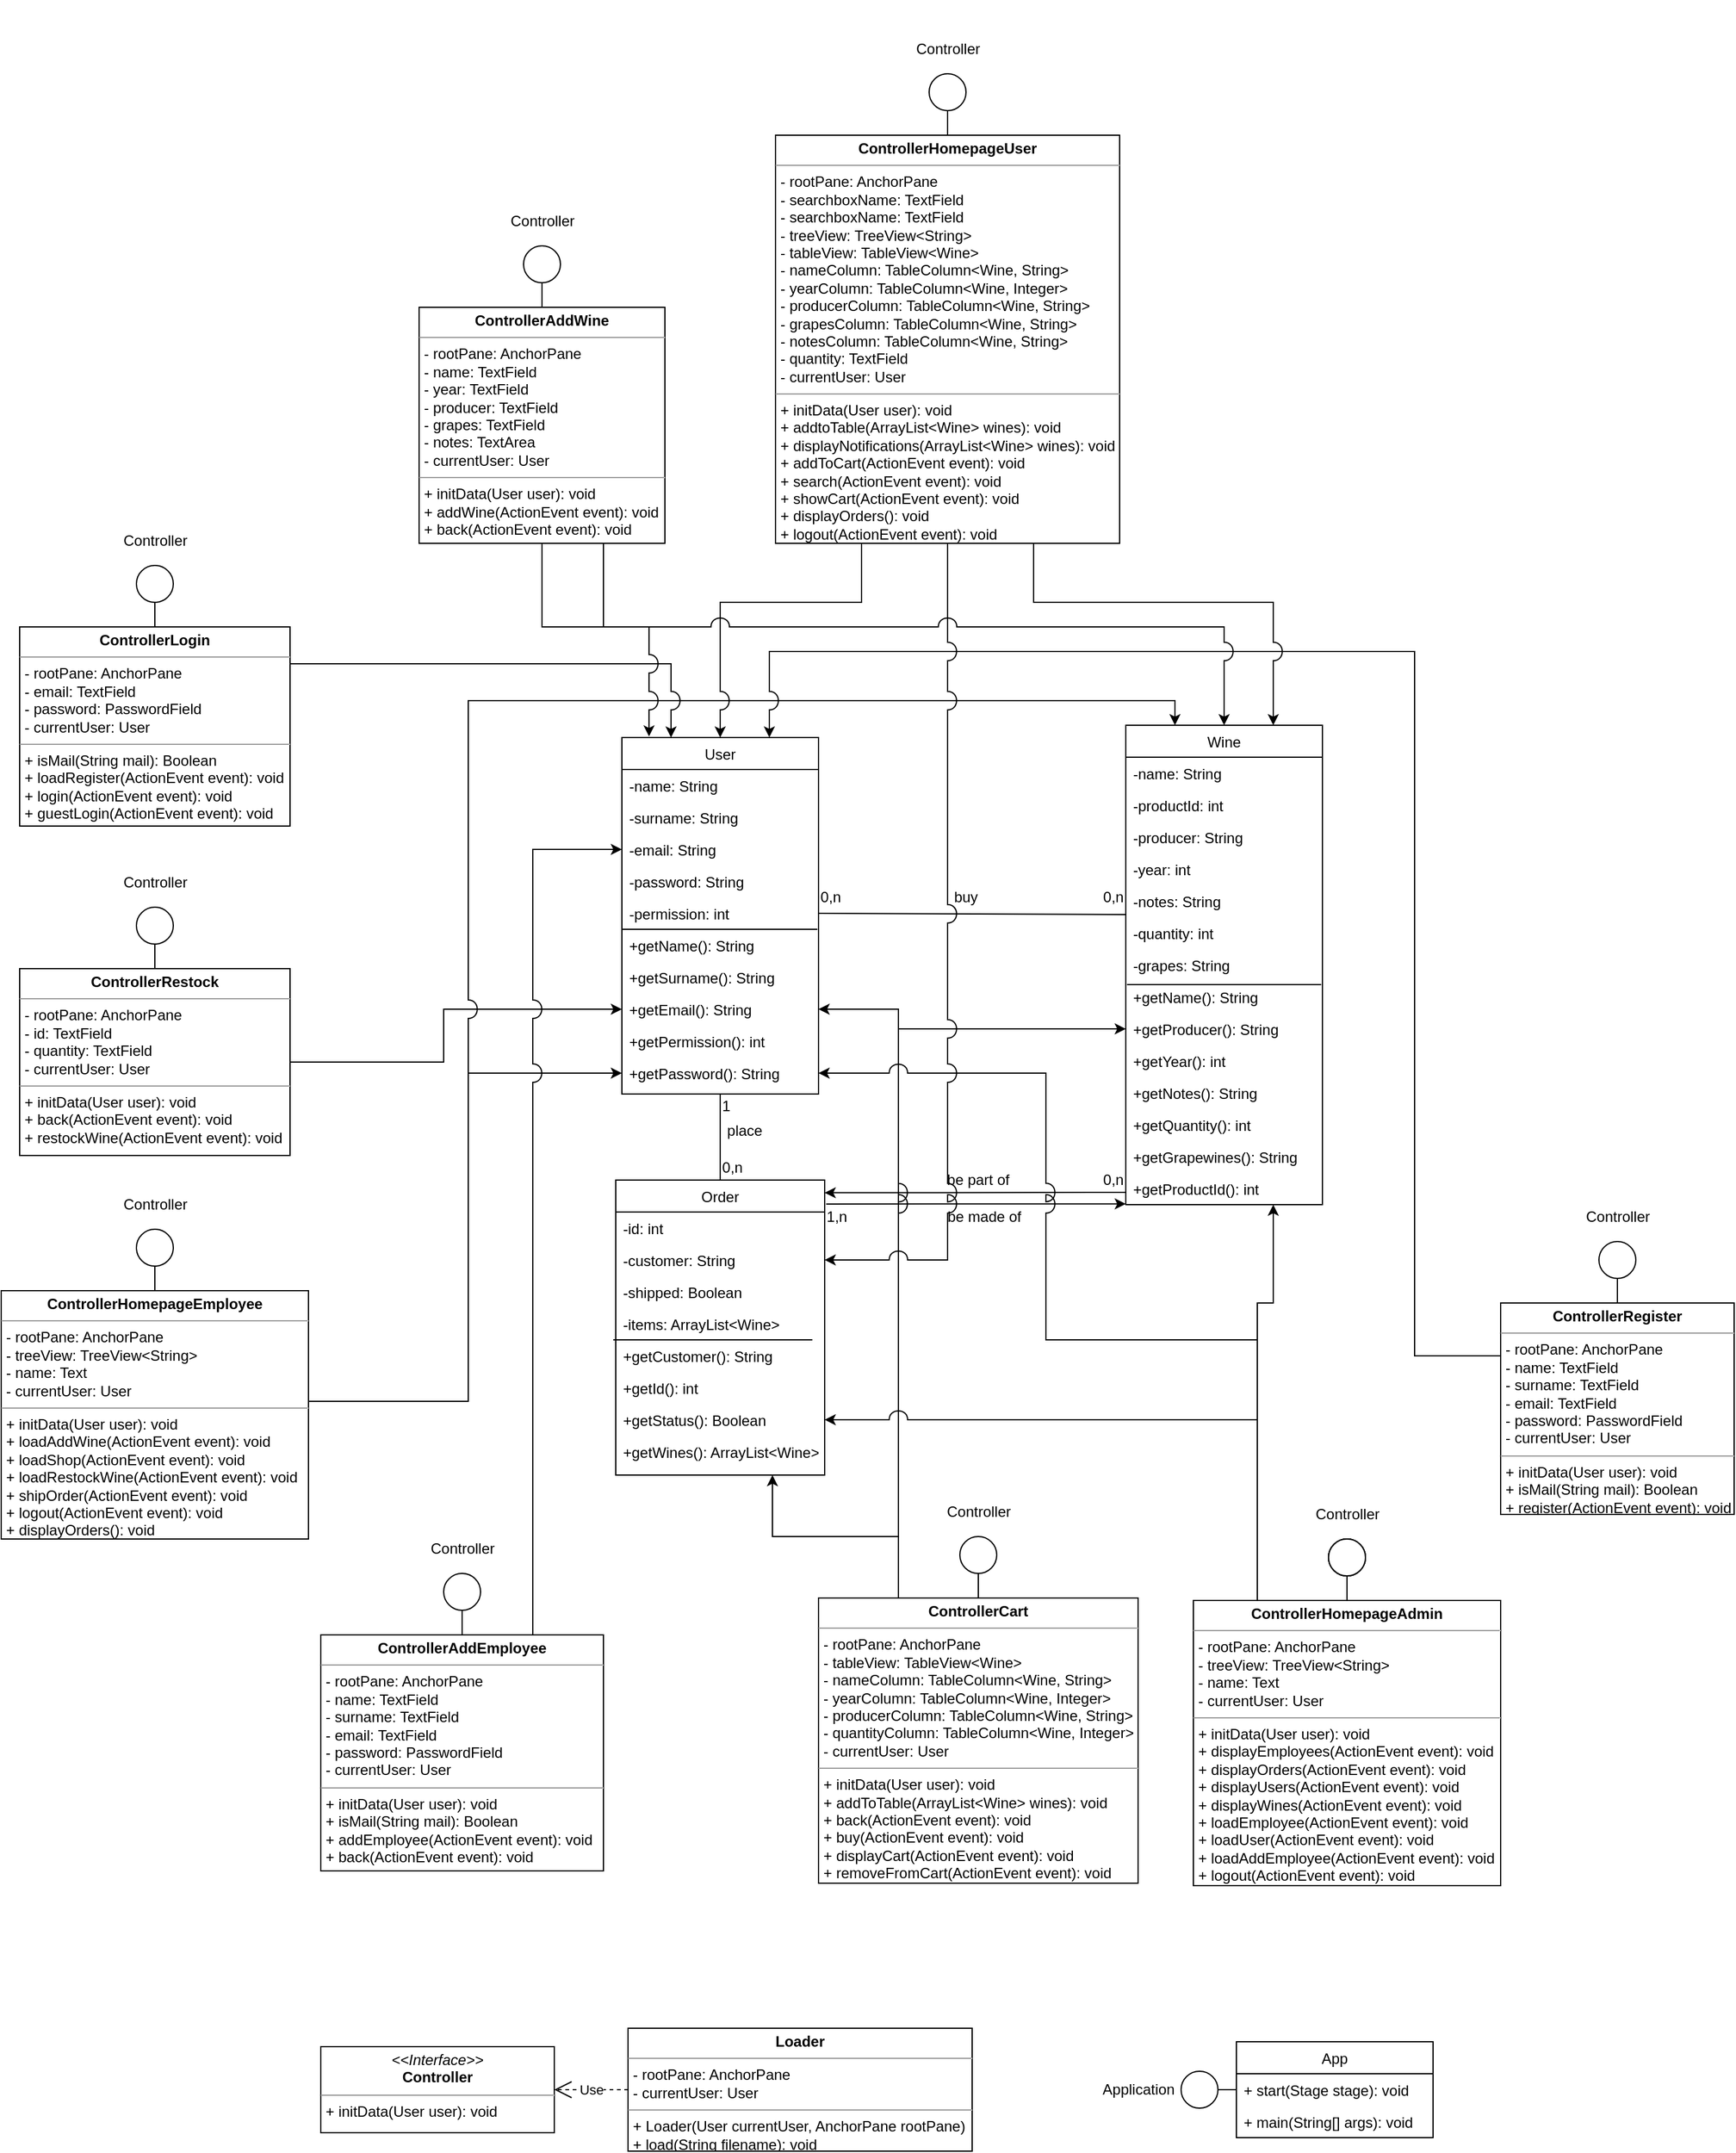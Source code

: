 <mxfile version="14.0.1" type="github">
  <diagram id="dejC8xX66NXGGqEdCbtm" name="Page-1">
    <mxGraphModel dx="1072" dy="3147" grid="1" gridSize="10" guides="1" tooltips="1" connect="1" arrows="1" fold="1" page="1" pageScale="1" pageWidth="850" pageHeight="1100" background="none" math="0" shadow="0">
      <root>
        <mxCell id="0" />
        <mxCell id="1" parent="0" />
        <mxCell id="wKeTZpyMlNqquont4m5I-223" value="" style="group" parent="1" vertex="1" connectable="0">
          <mxGeometry x="2080" y="-838" width="250" height="312" as="geometry" />
        </mxCell>
        <mxCell id="wKeTZpyMlNqquont4m5I-213" value="&lt;p style=&quot;margin: 0px ; margin-top: 4px ; text-align: center&quot;&gt;&lt;b&gt;ControllerHomepageAdmin&lt;/b&gt;&lt;/p&gt;&lt;hr size=&quot;1&quot;&gt;&lt;p style=&quot;margin: 0px 0px 0px 4px&quot;&gt;- rootPane: AnchorPane&lt;/p&gt;&lt;p style=&quot;margin: 0px 0px 0px 4px&quot;&gt;- treeView: TreeView&amp;lt;String&amp;gt;&lt;/p&gt;&lt;p style=&quot;margin: 0px 0px 0px 4px&quot;&gt;- name: Text&lt;/p&gt;&lt;p style=&quot;margin: 0px 0px 0px 4px&quot;&gt;- currentUser: User&lt;/p&gt;&lt;hr size=&quot;1&quot;&gt;&lt;p style=&quot;margin: 0px ; margin-left: 4px&quot;&gt;+ initData(User user): void&lt;/p&gt;&lt;p style=&quot;margin: 0px ; margin-left: 4px&quot;&gt;+ displayEmployees(ActionEvent event): void&lt;/p&gt;&lt;p style=&quot;margin: 0px ; margin-left: 4px&quot;&gt;+ displayOrders(ActionEvent event): void&lt;/p&gt;&lt;p style=&quot;margin: 0px ; margin-left: 4px&quot;&gt;+ displayUsers(ActionEvent event): void&lt;/p&gt;&lt;p style=&quot;margin: 0px ; margin-left: 4px&quot;&gt;+ displayWines(ActionEvent event): void&lt;/p&gt;&lt;p style=&quot;margin: 0px ; margin-left: 4px&quot;&gt;+ loadEmployee(ActionEvent event): void&lt;/p&gt;&lt;p style=&quot;margin: 0px ; margin-left: 4px&quot;&gt;+ loadUser(ActionEvent event): void&lt;/p&gt;&lt;p style=&quot;margin: 0px ; margin-left: 4px&quot;&gt;+ loadAddEmployee(ActionEvent event): void&lt;/p&gt;&lt;p style=&quot;margin: 0px ; margin-left: 4px&quot;&gt;+ logout(ActionEvent event): void&lt;/p&gt;" style="verticalAlign=top;align=left;overflow=fill;fontSize=12;fontFamily=Helvetica;html=1;" parent="wKeTZpyMlNqquont4m5I-223" vertex="1">
          <mxGeometry y="80" width="250" height="232" as="geometry" />
        </mxCell>
        <mxCell id="wKeTZpyMlNqquont4m5I-222" value="" style="group" parent="wKeTZpyMlNqquont4m5I-223" vertex="1" connectable="0">
          <mxGeometry x="90" width="70" height="80" as="geometry" />
        </mxCell>
        <mxCell id="wKeTZpyMlNqquont4m5I-195" value="Controller" style="text;html=1;align=center;verticalAlign=middle;resizable=0;points=[];autosize=1;" parent="wKeTZpyMlNqquont4m5I-222" vertex="1">
          <mxGeometry width="70" height="20" as="geometry" />
        </mxCell>
        <mxCell id="wKeTZpyMlNqquont4m5I-159" value="" style="ellipse;fillColor=#ffffff;strokeColor=#000000;rotation=90;" parent="wKeTZpyMlNqquont4m5I-222" vertex="1">
          <mxGeometry x="20" y="30" width="30" height="30" as="geometry" />
        </mxCell>
        <mxCell id="wKeTZpyMlNqquont4m5I-216" value="" style="endArrow=none;html=1;entryX=0.5;entryY=0;entryDx=0;entryDy=0;" parent="wKeTZpyMlNqquont4m5I-222" edge="1">
          <mxGeometry x="36.71" y="-50" width="50" height="50" as="geometry">
            <mxPoint x="35.0" y="50" as="sourcePoint" />
            <mxPoint x="35.0" y="80" as="targetPoint" />
          </mxGeometry>
        </mxCell>
        <mxCell id="wKeTZpyMlNqquont4m5I-217" value="" style="ellipse;fillColor=#ffffff;strokeColor=#000000;rotation=90;" parent="wKeTZpyMlNqquont4m5I-222" vertex="1">
          <mxGeometry x="20" y="30" width="30" height="30" as="geometry" />
        </mxCell>
        <mxCell id="wKeTZpyMlNqquont4m5I-218" value="" style="endArrow=none;html=1;entryX=0.5;entryY=0;entryDx=0;entryDy=0;" parent="wKeTZpyMlNqquont4m5I-222" edge="1">
          <mxGeometry x="36.71" y="-50" width="50" height="50" as="geometry">
            <mxPoint x="35.0" y="50" as="sourcePoint" />
            <mxPoint x="35.0" y="80" as="targetPoint" />
          </mxGeometry>
        </mxCell>
        <mxCell id="wKeTZpyMlNqquont4m5I-219" value="" style="ellipse;fillColor=#ffffff;strokeColor=#000000;rotation=90;" parent="wKeTZpyMlNqquont4m5I-222" vertex="1">
          <mxGeometry x="20" y="30" width="30" height="30" as="geometry" />
        </mxCell>
        <mxCell id="wKeTZpyMlNqquont4m5I-220" value="" style="endArrow=none;html=1;entryX=0.5;entryY=0;entryDx=0;entryDy=0;" parent="wKeTZpyMlNqquont4m5I-222" edge="1">
          <mxGeometry x="36.71" y="-50" width="50" height="50" as="geometry">
            <mxPoint x="35.0" y="50" as="sourcePoint" />
            <mxPoint x="35.0" y="80" as="targetPoint" />
          </mxGeometry>
        </mxCell>
        <mxCell id="wKeTZpyMlNqquont4m5I-221" value="" style="ellipse;fillColor=#ffffff;strokeColor=#000000;rotation=90;" parent="wKeTZpyMlNqquont4m5I-222" vertex="1">
          <mxGeometry x="20" y="30" width="30" height="30" as="geometry" />
        </mxCell>
        <mxCell id="wKeTZpyMlNqquont4m5I-230" value="" style="group" parent="1" vertex="1" connectable="0">
          <mxGeometry x="1450" y="-1890" width="200" height="272" as="geometry" />
        </mxCell>
        <mxCell id="wKeTZpyMlNqquont4m5I-162" value="" style="group" parent="wKeTZpyMlNqquont4m5I-230" vertex="1" connectable="0">
          <mxGeometry y="30" width="200" height="242" as="geometry" />
        </mxCell>
        <mxCell id="jC_Wdxe36F_O-iLtIrg6-13" value="&lt;p style=&quot;margin: 0px ; margin-top: 4px ; text-align: center&quot;&gt;&lt;b&gt;ControllerAddWine&lt;/b&gt;&lt;/p&gt;&lt;hr size=&quot;1&quot;&gt;&lt;p style=&quot;margin: 0px ; margin-left: 4px&quot;&gt;- rootPane: AnchorPane&lt;/p&gt;&lt;p style=&quot;margin: 0px ; margin-left: 4px&quot;&gt;- name: TextField&lt;/p&gt;&lt;p style=&quot;margin: 0px ; margin-left: 4px&quot;&gt;- year: TextField&lt;/p&gt;&lt;p style=&quot;margin: 0px ; margin-left: 4px&quot;&gt;- producer: TextField&lt;/p&gt;&lt;p style=&quot;margin: 0px ; margin-left: 4px&quot;&gt;- grapes: TextField&lt;/p&gt;&lt;p style=&quot;margin: 0px ; margin-left: 4px&quot;&gt;- notes: TextArea&lt;/p&gt;&lt;p style=&quot;margin: 0px ; margin-left: 4px&quot;&gt;- currentUser: User&lt;/p&gt;&lt;hr size=&quot;1&quot;&gt;&lt;p style=&quot;margin: 0px ; margin-left: 4px&quot;&gt;+ initData(User user): void&lt;/p&gt;&lt;p style=&quot;margin: 0px ; margin-left: 4px&quot;&gt;+ addWine(ActionEvent event): void&lt;/p&gt;&lt;p style=&quot;margin: 0px ; margin-left: 4px&quot;&gt;+ back(ActionEvent event): void&lt;/p&gt;" style="verticalAlign=top;align=left;overflow=fill;fontSize=12;fontFamily=Helvetica;html=1;" parent="wKeTZpyMlNqquont4m5I-162" vertex="1">
          <mxGeometry y="50" width="200" height="192" as="geometry" />
        </mxCell>
        <mxCell id="wKeTZpyMlNqquont4m5I-224" value="" style="group" parent="wKeTZpyMlNqquont4m5I-162" vertex="1" connectable="0">
          <mxGeometry x="85" y="-1.776e-15" width="50" height="50" as="geometry" />
        </mxCell>
        <mxCell id="wKeTZpyMlNqquont4m5I-160" value="" style="endArrow=none;html=1;entryX=0.5;entryY=0;entryDx=0;entryDy=0;" parent="wKeTZpyMlNqquont4m5I-224" edge="1">
          <mxGeometry x="1.71" y="-70" width="50" height="50" as="geometry">
            <mxPoint x="15" y="30" as="sourcePoint" />
            <mxPoint x="15" y="50" as="targetPoint" />
          </mxGeometry>
        </mxCell>
        <mxCell id="wKeTZpyMlNqquont4m5I-161" value="" style="ellipse;fillColor=#ffffff;strokeColor=#000000;rotation=90;" parent="wKeTZpyMlNqquont4m5I-224" vertex="1">
          <mxGeometry y="1.776e-15" width="30" height="30" as="geometry" />
        </mxCell>
        <mxCell id="wKeTZpyMlNqquont4m5I-194" value="Controller" style="text;html=1;align=center;verticalAlign=middle;resizable=0;points=[];autosize=1;" parent="wKeTZpyMlNqquont4m5I-230" vertex="1">
          <mxGeometry x="65" width="70" height="20" as="geometry" />
        </mxCell>
        <mxCell id="wKeTZpyMlNqquont4m5I-243" value="" style="group" parent="1" vertex="1" connectable="0">
          <mxGeometry x="1370" y="-810" width="230" height="272" as="geometry" />
        </mxCell>
        <mxCell id="wKeTZpyMlNqquont4m5I-164" value="" style="group" parent="wKeTZpyMlNqquont4m5I-243" vertex="1" connectable="0">
          <mxGeometry y="30" width="230" height="242" as="geometry" />
        </mxCell>
        <mxCell id="jC_Wdxe36F_O-iLtIrg6-10" value="&lt;p style=&quot;margin: 0px ; margin-top: 4px ; text-align: center&quot;&gt;&lt;b&gt;ControllerAddEmployee&lt;/b&gt;&lt;/p&gt;&lt;hr size=&quot;1&quot;&gt;&lt;p style=&quot;margin: 0px ; margin-left: 4px&quot;&gt;- rootPane: AnchorPane&lt;/p&gt;&lt;p style=&quot;margin: 0px ; margin-left: 4px&quot;&gt;- name: TextField&lt;/p&gt;&lt;p style=&quot;margin: 0px ; margin-left: 4px&quot;&gt;- surname: TextField&lt;br&gt;&lt;/p&gt;&lt;p style=&quot;margin: 0px ; margin-left: 4px&quot;&gt;- email: TextField&lt;br&gt;&lt;/p&gt;&lt;p style=&quot;margin: 0px ; margin-left: 4px&quot;&gt;- password: PasswordField&lt;br&gt;&lt;/p&gt;&lt;p style=&quot;margin: 0px ; margin-left: 4px&quot;&gt;- currentUser: User&lt;/p&gt;&lt;hr size=&quot;1&quot;&gt;&lt;p style=&quot;margin: 0px ; margin-left: 4px&quot;&gt;+ initData(User user): void&lt;/p&gt;&lt;p style=&quot;margin: 0px ; margin-left: 4px&quot;&gt;+ isMail(String mail): Boolean&lt;/p&gt;&lt;p style=&quot;margin: 0px ; margin-left: 4px&quot;&gt;+ addEmployee(ActionEvent event): void&lt;/p&gt;&lt;p style=&quot;margin: 0px ; margin-left: 4px&quot;&gt;+ back(ActionEvent event): void&lt;/p&gt;&lt;p style=&quot;margin: 0px ; margin-left: 4px&quot;&gt;&lt;br&gt;&lt;/p&gt;&lt;p style=&quot;margin: 0px ; margin-left: 4px&quot;&gt;&lt;br&gt;&lt;/p&gt;" style="verticalAlign=top;align=left;overflow=fill;fontSize=12;fontFamily=Helvetica;html=1;" parent="wKeTZpyMlNqquont4m5I-164" vertex="1">
          <mxGeometry y="50" width="230" height="192" as="geometry" />
        </mxCell>
        <mxCell id="wKeTZpyMlNqquont4m5I-242" value="" style="group" parent="wKeTZpyMlNqquont4m5I-164" vertex="1" connectable="0">
          <mxGeometry x="100" y="-1.776e-15" width="30" height="30" as="geometry" />
        </mxCell>
        <mxCell id="wKeTZpyMlNqquont4m5I-142" value="" style="endArrow=none;html=1;entryX=0.5;entryY=0;entryDx=0;entryDy=0;" parent="wKeTZpyMlNqquont4m5I-242" target="jC_Wdxe36F_O-iLtIrg6-10" edge="1">
          <mxGeometry x="2" y="-67" width="50" height="50" as="geometry">
            <mxPoint x="15" y="23" as="sourcePoint" />
            <mxPoint x="13" y="48" as="targetPoint" />
          </mxGeometry>
        </mxCell>
        <mxCell id="wKeTZpyMlNqquont4m5I-146" value="" style="ellipse;fillColor=#ffffff;strokeColor=#000000;rotation=90;" parent="wKeTZpyMlNqquont4m5I-242" vertex="1">
          <mxGeometry y="1.776e-15" width="30" height="30" as="geometry" />
        </mxCell>
        <mxCell id="wKeTZpyMlNqquont4m5I-193" value="Controller" style="text;html=1;align=center;verticalAlign=middle;resizable=0;points=[];autosize=1;" parent="wKeTZpyMlNqquont4m5I-243" vertex="1">
          <mxGeometry x="80" width="70" height="20" as="geometry" />
        </mxCell>
        <mxCell id="wKeTZpyMlNqquont4m5I-244" value="" style="group" parent="1" vertex="1" connectable="0">
          <mxGeometry x="1820" y="-2060" width="280" height="442" as="geometry" />
        </mxCell>
        <mxCell id="wKeTZpyMlNqquont4m5I-258" value="" style="group" parent="wKeTZpyMlNqquont4m5I-244" vertex="1" connectable="0">
          <mxGeometry x="-80" y="30" width="280" height="412" as="geometry" />
        </mxCell>
        <mxCell id="wKeTZpyMlNqquont4m5I-249" value="&lt;p style=&quot;margin: 0px ; margin-top: 4px ; text-align: center&quot;&gt;&lt;b&gt;ControllerHomepageUser&lt;/b&gt;&lt;/p&gt;&lt;hr size=&quot;1&quot;&gt;&lt;p style=&quot;margin: 0px ; margin-left: 4px&quot;&gt;- rootPane: AnchorPane&lt;/p&gt;&lt;p style=&quot;margin: 0px ; margin-left: 4px&quot;&gt;- searchboxName: TextField&lt;/p&gt;&lt;p style=&quot;margin: 0px ; margin-left: 4px&quot;&gt;- searchboxName: TextField&lt;/p&gt;&lt;p style=&quot;margin: 0px ; margin-left: 4px&quot;&gt;- treeView: TreeView&amp;lt;String&amp;gt;&lt;/p&gt;&lt;p style=&quot;margin: 0px ; margin-left: 4px&quot;&gt;- tableView: TableView&amp;lt;Wine&amp;gt;&lt;/p&gt;&lt;p style=&quot;margin: 0px ; margin-left: 4px&quot;&gt;- nameColumn: TableColumn&amp;lt;Wine, String&amp;gt;&lt;/p&gt;&lt;p style=&quot;margin: 0px ; margin-left: 4px&quot;&gt;- yearColumn: TableColumn&amp;lt;Wine, Integer&amp;gt;&lt;/p&gt;&lt;p style=&quot;margin: 0px ; margin-left: 4px&quot;&gt;- producerColumn: TableColumn&amp;lt;Wine, String&amp;gt;&lt;/p&gt;&lt;p style=&quot;margin: 0px ; margin-left: 4px&quot;&gt;- grapesColumn: TableColumn&amp;lt;Wine, String&amp;gt;&lt;/p&gt;&lt;p style=&quot;margin: 0px ; margin-left: 4px&quot;&gt;- notesColumn: TableColumn&amp;lt;Wine, String&amp;gt;&lt;/p&gt;&lt;p style=&quot;margin: 0px ; margin-left: 4px&quot;&gt;- quantity: TextField&lt;/p&gt;&lt;p style=&quot;margin: 0px ; margin-left: 4px&quot;&gt;- currentUser: User&lt;/p&gt;&lt;hr size=&quot;1&quot;&gt;&lt;p style=&quot;margin: 0px ; margin-left: 4px&quot;&gt;+ initData(User user): void&lt;/p&gt;&lt;p style=&quot;margin: 0px ; margin-left: 4px&quot;&gt;+ addtoTable(ArrayList&amp;lt;Wine&amp;gt; wines): void&lt;/p&gt;&lt;p style=&quot;margin: 0px ; margin-left: 4px&quot;&gt;+ displayNotifications(ArrayList&amp;lt;Wine&amp;gt; wines): void&lt;/p&gt;&lt;p style=&quot;margin: 0px ; margin-left: 4px&quot;&gt;+ addToCart(ActionEvent event): void&lt;/p&gt;&lt;p style=&quot;margin: 0px ; margin-left: 4px&quot;&gt;+ search(ActionEvent event): void&lt;/p&gt;&lt;p style=&quot;margin: 0px ; margin-left: 4px&quot;&gt;+ showCart(ActionEvent event): void&lt;/p&gt;&lt;p style=&quot;margin: 0px ; margin-left: 4px&quot;&gt;+ displayOrders(): void&lt;/p&gt;&lt;p style=&quot;margin: 0px ; margin-left: 4px&quot;&gt;+ logout(ActionEvent event): void&lt;/p&gt;" style="verticalAlign=top;align=left;overflow=fill;fontSize=12;fontFamily=Helvetica;html=1;" parent="wKeTZpyMlNqquont4m5I-258" vertex="1">
          <mxGeometry y="80" width="280" height="332" as="geometry" />
        </mxCell>
        <mxCell id="wKeTZpyMlNqquont4m5I-250" value="" style="endArrow=none;html=1;entryX=0.5;entryY=0;entryDx=0;entryDy=0;" parent="wKeTZpyMlNqquont4m5I-258" edge="1">
          <mxGeometry x="117" y="-57" width="50" height="50" as="geometry">
            <mxPoint x="140" y="50" as="sourcePoint" />
            <mxPoint x="140" y="80" as="targetPoint" />
          </mxGeometry>
        </mxCell>
        <mxCell id="wKeTZpyMlNqquont4m5I-251" value="" style="ellipse;fillColor=#ffffff;strokeColor=#000000;rotation=90;" parent="wKeTZpyMlNqquont4m5I-258" vertex="1">
          <mxGeometry x="125" y="30" width="30" height="30" as="geometry" />
        </mxCell>
        <mxCell id="wKeTZpyMlNqquont4m5I-256" value="Controller" style="text;html=1;align=center;verticalAlign=middle;resizable=0;points=[];autosize=1;" parent="wKeTZpyMlNqquont4m5I-258" vertex="1">
          <mxGeometry x="105" width="70" height="20" as="geometry" />
        </mxCell>
        <mxCell id="wKeTZpyMlNqquont4m5I-260" value="" style="group" parent="1" vertex="1" connectable="0">
          <mxGeometry x="2330" y="-1080" width="190" height="252" as="geometry" />
        </mxCell>
        <mxCell id="wKeTZpyMlNqquont4m5I-179" value="" style="group" parent="wKeTZpyMlNqquont4m5I-260" vertex="1" connectable="0">
          <mxGeometry y="30" width="190" height="222" as="geometry" />
        </mxCell>
        <mxCell id="jC_Wdxe36F_O-iLtIrg6-20" value="&lt;p style=&quot;margin: 0px ; margin-top: 4px ; text-align: center&quot;&gt;&lt;b&gt;ControllerRegister&lt;/b&gt;&lt;/p&gt;&lt;hr size=&quot;1&quot;&gt;&lt;p style=&quot;margin: 0px ; margin-left: 4px&quot;&gt;- rootPane: AnchorPane&lt;/p&gt;&lt;p style=&quot;margin: 0px 0px 0px 4px&quot;&gt;- name: TextField&lt;/p&gt;&lt;p style=&quot;margin: 0px 0px 0px 4px&quot;&gt;- surname: TextField&lt;br&gt;&lt;/p&gt;&lt;p style=&quot;margin: 0px 0px 0px 4px&quot;&gt;- email: TextField&lt;br&gt;&lt;/p&gt;&lt;p style=&quot;margin: 0px 0px 0px 4px&quot;&gt;- password: PasswordField&lt;/p&gt;&lt;p style=&quot;margin: 0px ; margin-left: 4px&quot;&gt;- currentUser: User&lt;/p&gt;&lt;hr size=&quot;1&quot;&gt;&lt;p style=&quot;margin: 0px ; margin-left: 4px&quot;&gt;+ initData(User user): void&lt;/p&gt;&lt;p style=&quot;margin: 0px ; margin-left: 4px&quot;&gt;+ isMail(String mail): Boolean&lt;/p&gt;&lt;p style=&quot;margin: 0px ; margin-left: 4px&quot;&gt;+ register(ActionEvent event): void&lt;/p&gt;" style="verticalAlign=top;align=left;overflow=fill;fontSize=12;fontFamily=Helvetica;html=1;" parent="wKeTZpyMlNqquont4m5I-179" vertex="1">
          <mxGeometry y="50" width="190" height="172" as="geometry" />
        </mxCell>
        <mxCell id="wKeTZpyMlNqquont4m5I-149" value="" style="endArrow=none;html=1;entryX=0.5;entryY=0;entryDx=0;entryDy=0;" parent="wKeTZpyMlNqquont4m5I-179" target="jC_Wdxe36F_O-iLtIrg6-20" edge="1">
          <mxGeometry x="77" y="-80" width="50" height="50" as="geometry">
            <mxPoint x="95" y="30" as="sourcePoint" />
            <mxPoint x="90" y="37" as="targetPoint" />
          </mxGeometry>
        </mxCell>
        <mxCell id="wKeTZpyMlNqquont4m5I-150" value="" style="ellipse;fillColor=#ffffff;strokeColor=#000000;rotation=90;" parent="wKeTZpyMlNqquont4m5I-179" vertex="1">
          <mxGeometry x="80" width="30" height="30" as="geometry" />
        </mxCell>
        <mxCell id="wKeTZpyMlNqquont4m5I-190" value="Controller" style="text;html=1;align=center;verticalAlign=middle;resizable=0;points=[];autosize=1;" parent="wKeTZpyMlNqquont4m5I-260" vertex="1">
          <mxGeometry x="60" width="70" height="20" as="geometry" />
        </mxCell>
        <mxCell id="wKeTZpyMlNqquont4m5I-261" value="" style="group" parent="1" vertex="1" connectable="0">
          <mxGeometry x="1125" y="-1630" width="220" height="242" as="geometry" />
        </mxCell>
        <mxCell id="wKeTZpyMlNqquont4m5I-180" value="" style="group" parent="wKeTZpyMlNqquont4m5I-261" vertex="1" connectable="0">
          <mxGeometry y="30" width="220" height="212" as="geometry" />
        </mxCell>
        <mxCell id="jC_Wdxe36F_O-iLtIrg6-19" value="&lt;p style=&quot;margin: 0px ; margin-top: 4px ; text-align: center&quot;&gt;&lt;b&gt;ControllerLogin&lt;/b&gt;&lt;/p&gt;&lt;hr size=&quot;1&quot;&gt;&lt;p style=&quot;margin: 0px ; margin-left: 4px&quot;&gt;- rootPane: AnchorPane&lt;/p&gt;&lt;p style=&quot;margin: 0px ; margin-left: 4px&quot;&gt;- email: TextField&lt;/p&gt;&lt;p style=&quot;margin: 0px ; margin-left: 4px&quot;&gt;- password: PasswordField&lt;/p&gt;&lt;p style=&quot;margin: 0px ; margin-left: 4px&quot;&gt;- currentUser: User&lt;/p&gt;&lt;hr size=&quot;1&quot;&gt;&lt;p style=&quot;margin: 0px ; margin-left: 4px&quot;&gt;+ isMail(String mail): Boolean&lt;/p&gt;&lt;p style=&quot;margin: 0px ; margin-left: 4px&quot;&gt;+ loadRegister(ActionEvent event): void&lt;/p&gt;&lt;p style=&quot;margin: 0px ; margin-left: 4px&quot;&gt;+ login(ActionEvent event): void&lt;/p&gt;&lt;p style=&quot;margin: 0px ; margin-left: 4px&quot;&gt;+ guestLogin(ActionEvent event): void&lt;/p&gt;" style="verticalAlign=top;align=left;overflow=fill;fontSize=12;fontFamily=Helvetica;html=1;" parent="wKeTZpyMlNqquont4m5I-180" vertex="1">
          <mxGeometry y="50" width="220" height="162" as="geometry" />
        </mxCell>
        <mxCell id="wKeTZpyMlNqquont4m5I-151" value="" style="endArrow=none;html=1;entryX=0.5;entryY=0;entryDx=0;entryDy=0;" parent="wKeTZpyMlNqquont4m5I-180" target="jC_Wdxe36F_O-iLtIrg6-19" edge="1">
          <mxGeometry x="72" y="-90" width="50" height="50" as="geometry">
            <mxPoint x="110" y="30" as="sourcePoint" />
            <mxPoint x="90" y="40" as="targetPoint" />
          </mxGeometry>
        </mxCell>
        <mxCell id="wKeTZpyMlNqquont4m5I-152" value="" style="ellipse;fillColor=#ffffff;strokeColor=#000000;rotation=90;" parent="wKeTZpyMlNqquont4m5I-180" vertex="1">
          <mxGeometry x="95" width="30" height="30" as="geometry" />
        </mxCell>
        <mxCell id="wKeTZpyMlNqquont4m5I-191" value="Controller" style="text;html=1;align=center;verticalAlign=middle;resizable=0;points=[];autosize=1;" parent="wKeTZpyMlNqquont4m5I-261" vertex="1">
          <mxGeometry x="75" width="70" height="20" as="geometry" />
        </mxCell>
        <mxCell id="wKeTZpyMlNqquont4m5I-266" value="" style="group" parent="1" vertex="1" connectable="0">
          <mxGeometry x="1125" y="-1352" width="220" height="232" as="geometry" />
        </mxCell>
        <mxCell id="wKeTZpyMlNqquont4m5I-187" value="" style="group" parent="wKeTZpyMlNqquont4m5I-266" vertex="1" connectable="0">
          <mxGeometry y="30" width="220" height="202" as="geometry" />
        </mxCell>
        <mxCell id="jC_Wdxe36F_O-iLtIrg6-21" value="&lt;p style=&quot;margin: 0px ; margin-top: 4px ; text-align: center&quot;&gt;&lt;b&gt;ControllerRestock&lt;/b&gt;&lt;/p&gt;&lt;hr size=&quot;1&quot;&gt;&lt;p style=&quot;margin: 0px ; margin-left: 4px&quot;&gt;- rootPane: AnchorPane&lt;/p&gt;&lt;p style=&quot;margin: 0px ; margin-left: 4px&quot;&gt;- id: TextField&lt;/p&gt;&lt;p style=&quot;margin: 0px ; margin-left: 4px&quot;&gt;- quantity: TextField&lt;/p&gt;&lt;p style=&quot;margin: 0px ; margin-left: 4px&quot;&gt;- currentUser: User&lt;/p&gt;&lt;hr size=&quot;1&quot;&gt;&lt;p style=&quot;margin: 0px ; margin-left: 4px&quot;&gt;+ initData(User user): void&lt;/p&gt;&lt;p style=&quot;margin: 0px ; margin-left: 4px&quot;&gt;+ back(ActionEvent event): void&lt;/p&gt;&lt;p style=&quot;margin: 0px ; margin-left: 4px&quot;&gt;+ restockWine(ActionEvent event): void&lt;/p&gt;" style="verticalAlign=top;align=left;overflow=fill;fontSize=12;fontFamily=Helvetica;html=1;" parent="wKeTZpyMlNqquont4m5I-187" vertex="1">
          <mxGeometry y="50" width="220" height="152" as="geometry" />
        </mxCell>
        <mxCell id="wKeTZpyMlNqquont4m5I-155" value="" style="endArrow=none;html=1;entryX=0.5;entryY=0;entryDx=0;entryDy=0;" parent="wKeTZpyMlNqquont4m5I-187" target="jC_Wdxe36F_O-iLtIrg6-21" edge="1">
          <mxGeometry x="77" y="-110" width="50" height="50" as="geometry">
            <mxPoint x="110" y="30" as="sourcePoint" />
            <mxPoint x="110" y="40" as="targetPoint" />
          </mxGeometry>
        </mxCell>
        <mxCell id="wKeTZpyMlNqquont4m5I-156" value="" style="ellipse;fillColor=#ffffff;strokeColor=#000000;rotation=90;" parent="wKeTZpyMlNqquont4m5I-187" vertex="1">
          <mxGeometry x="95" width="30" height="30" as="geometry" />
        </mxCell>
        <mxCell id="wKeTZpyMlNqquont4m5I-263" value="Controller" style="text;html=1;align=center;verticalAlign=middle;resizable=0;points=[];autosize=1;" parent="wKeTZpyMlNqquont4m5I-266" vertex="1">
          <mxGeometry x="75" width="70" height="20" as="geometry" />
        </mxCell>
        <mxCell id="wKeTZpyMlNqquont4m5I-267" value="" style="group" parent="1" vertex="1" connectable="0">
          <mxGeometry x="1110" y="-1090" width="250" height="282" as="geometry" />
        </mxCell>
        <mxCell id="wKeTZpyMlNqquont4m5I-183" value="" style="group" parent="wKeTZpyMlNqquont4m5I-267" vertex="1" connectable="0">
          <mxGeometry y="30" width="250" height="252" as="geometry" />
        </mxCell>
        <mxCell id="jC_Wdxe36F_O-iLtIrg6-15" value="&lt;p style=&quot;margin: 0px ; margin-top: 4px ; text-align: center&quot;&gt;&lt;b&gt;ControllerHomepageEmployee&lt;/b&gt;&lt;/p&gt;&lt;hr size=&quot;1&quot;&gt;&lt;p style=&quot;margin: 0px ; margin-left: 4px&quot;&gt;- rootPane: AnchorPane&lt;/p&gt;&lt;p style=&quot;margin: 0px ; margin-left: 4px&quot;&gt;- treeView: TreeView&amp;lt;String&amp;gt;&lt;/p&gt;&lt;p style=&quot;margin: 0px ; margin-left: 4px&quot;&gt;- name: Text&lt;/p&gt;&lt;p style=&quot;margin: 0px ; margin-left: 4px&quot;&gt;- currentUser: User&lt;/p&gt;&lt;hr size=&quot;1&quot;&gt;&lt;p style=&quot;margin: 0px ; margin-left: 4px&quot;&gt;+ initData(User user): void&lt;/p&gt;&lt;p style=&quot;margin: 0px ; margin-left: 4px&quot;&gt;+ loadAddWine(ActionEvent event): void&lt;/p&gt;&lt;p style=&quot;margin: 0px ; margin-left: 4px&quot;&gt;+ loadShop(ActionEvent event): void&lt;/p&gt;&lt;p style=&quot;margin: 0px ; margin-left: 4px&quot;&gt;+ loadRestockWine(ActionEvent event): void&lt;/p&gt;&lt;p style=&quot;margin: 0px ; margin-left: 4px&quot;&gt;+ shipOrder(ActionEvent event): void&lt;/p&gt;&lt;p style=&quot;margin: 0px ; margin-left: 4px&quot;&gt;+ logout(ActionEvent event): void&lt;/p&gt;&lt;p style=&quot;margin: 0px ; margin-left: 4px&quot;&gt;+ displayOrders(): void&lt;/p&gt;&lt;p style=&quot;margin: 0px ; margin-left: 4px&quot;&gt;&lt;br&gt;&lt;/p&gt;" style="verticalAlign=top;align=left;overflow=fill;fontSize=12;fontFamily=Helvetica;html=1;" parent="wKeTZpyMlNqquont4m5I-183" vertex="1">
          <mxGeometry y="50" width="250" height="202" as="geometry" />
        </mxCell>
        <mxCell id="wKeTZpyMlNqquont4m5I-181" value="" style="endArrow=none;html=1;entryX=0.5;entryY=0;entryDx=0;entryDy=0;" parent="wKeTZpyMlNqquont4m5I-183" edge="1">
          <mxGeometry x="92" y="-100" width="50" height="50" as="geometry">
            <mxPoint x="125" y="30" as="sourcePoint" />
            <mxPoint x="125" y="50" as="targetPoint" />
          </mxGeometry>
        </mxCell>
        <mxCell id="wKeTZpyMlNqquont4m5I-182" value="" style="ellipse;fillColor=#ffffff;strokeColor=#000000;rotation=90;" parent="wKeTZpyMlNqquont4m5I-183" vertex="1">
          <mxGeometry x="110" width="30" height="30" as="geometry" />
        </mxCell>
        <mxCell id="wKeTZpyMlNqquont4m5I-262" value="Controller" style="text;html=1;align=center;verticalAlign=middle;resizable=0;points=[];autosize=1;" parent="wKeTZpyMlNqquont4m5I-267" vertex="1">
          <mxGeometry x="90" width="70" height="20" as="geometry" />
        </mxCell>
        <mxCell id="wKeTZpyMlNqquont4m5I-269" value="" style="group" parent="1" vertex="1" connectable="0">
          <mxGeometry x="2000" y="-399" width="275" height="78" as="geometry" />
        </mxCell>
        <mxCell id="wKeTZpyMlNqquont4m5I-122" value="" style="endArrow=none;html=1;exitX=1;exitY=0.5;exitDx=0;exitDy=0;exitPerimeter=0;entryX=0;entryY=0.5;entryDx=0;entryDy=0;" parent="wKeTZpyMlNqquont4m5I-269" edge="1">
          <mxGeometry width="50" height="50" as="geometry">
            <mxPoint x="90" y="39" as="sourcePoint" />
            <mxPoint x="115" y="39" as="targetPoint" />
          </mxGeometry>
        </mxCell>
        <mxCell id="wKeTZpyMlNqquont4m5I-130" value="" style="group" parent="wKeTZpyMlNqquont4m5I-269" vertex="1" connectable="0">
          <mxGeometry width="275" height="78" as="geometry" />
        </mxCell>
        <mxCell id="jC_Wdxe36F_O-iLtIrg6-5" value="App" style="swimlane;fontStyle=0;childLayout=stackLayout;horizontal=1;startSize=26;fillColor=none;horizontalStack=0;resizeParent=1;resizeParentMax=0;resizeLast=0;collapsible=1;marginBottom=0;" parent="wKeTZpyMlNqquont4m5I-130" vertex="1">
          <mxGeometry x="115" width="160" height="78" as="geometry">
            <mxRectangle x="60" y="-960" width="50" height="26" as="alternateBounds" />
          </mxGeometry>
        </mxCell>
        <mxCell id="jC_Wdxe36F_O-iLtIrg6-7" value="+ start(Stage stage): void" style="text;strokeColor=none;fillColor=none;align=left;verticalAlign=top;spacingLeft=4;spacingRight=4;overflow=hidden;rotatable=0;points=[[0,0.5],[1,0.5]];portConstraint=eastwest;" parent="jC_Wdxe36F_O-iLtIrg6-5" vertex="1">
          <mxGeometry y="26" width="160" height="26" as="geometry" />
        </mxCell>
        <mxCell id="jC_Wdxe36F_O-iLtIrg6-8" value="+ main(String[] args): void" style="text;strokeColor=none;fillColor=none;align=left;verticalAlign=top;spacingLeft=4;spacingRight=4;overflow=hidden;rotatable=0;points=[[0,0.5],[1,0.5]];portConstraint=eastwest;" parent="jC_Wdxe36F_O-iLtIrg6-5" vertex="1">
          <mxGeometry y="52" width="160" height="26" as="geometry" />
        </mxCell>
        <mxCell id="wKeTZpyMlNqquont4m5I-7" value="Application" style="text;html=1;align=center;verticalAlign=middle;resizable=0;points=[];autosize=1;" parent="wKeTZpyMlNqquont4m5I-130" vertex="1">
          <mxGeometry y="29" width="70" height="20" as="geometry" />
        </mxCell>
        <mxCell id="wKeTZpyMlNqquont4m5I-123" value="" style="ellipse;fillColor=#ffffff;strokeColor=#000000;" parent="wKeTZpyMlNqquont4m5I-130" vertex="1">
          <mxGeometry x="70" y="24" width="30" height="30" as="geometry" />
        </mxCell>
        <mxCell id="wKeTZpyMlNqquont4m5I-272" style="edgeStyle=orthogonalEdgeStyle;rounded=0;orthogonalLoop=1;jettySize=auto;html=1;exitX=1;exitY=0.5;exitDx=0;exitDy=0;entryX=0;entryY=0.5;entryDx=0;entryDy=0;" parent="1" source="jC_Wdxe36F_O-iLtIrg6-21" target="wKeTZpyMlNqquont4m5I-98" edge="1">
          <mxGeometry relative="1" as="geometry">
            <Array as="points">
              <mxPoint x="1470" y="-1196" />
              <mxPoint x="1470" y="-1239" />
            </Array>
          </mxGeometry>
        </mxCell>
        <mxCell id="wKeTZpyMlNqquont4m5I-273" style="edgeStyle=orthogonalEdgeStyle;rounded=0;orthogonalLoop=1;jettySize=auto;html=1;exitX=1;exitY=0.25;exitDx=0;exitDy=0;entryX=0;entryY=0.5;entryDx=0;entryDy=0;" parent="1" source="jC_Wdxe36F_O-iLtIrg6-15" target="wKeTZpyMlNqquont4m5I-100" edge="1">
          <mxGeometry relative="1" as="geometry">
            <Array as="points">
              <mxPoint x="1360" y="-920" />
              <mxPoint x="1490" y="-920" />
              <mxPoint x="1490" y="-1187" />
            </Array>
          </mxGeometry>
        </mxCell>
        <mxCell id="wKeTZpyMlNqquont4m5I-63" value="Order" style="swimlane;fontStyle=0;align=center;verticalAlign=top;childLayout=stackLayout;horizontal=1;startSize=26;horizontalStack=0;resizeParent=1;resizeLast=0;collapsible=1;marginBottom=0;rounded=0;shadow=0;strokeWidth=1;" parent="1" vertex="1">
          <mxGeometry x="1610" y="-1100" width="170" height="240" as="geometry">
            <mxRectangle x="130" y="380" width="160" height="26" as="alternateBounds" />
          </mxGeometry>
        </mxCell>
        <mxCell id="wKeTZpyMlNqquont4m5I-64" value="-id: int" style="text;align=left;verticalAlign=top;spacingLeft=4;spacingRight=4;overflow=hidden;rotatable=0;points=[[0,0.5],[1,0.5]];portConstraint=eastwest;" parent="wKeTZpyMlNqquont4m5I-63" vertex="1">
          <mxGeometry y="26" width="170" height="26" as="geometry" />
        </mxCell>
        <mxCell id="wKeTZpyMlNqquont4m5I-65" value="-customer: String" style="text;align=left;verticalAlign=top;spacingLeft=4;spacingRight=4;overflow=hidden;rotatable=0;points=[[0,0.5],[1,0.5]];portConstraint=eastwest;rounded=0;shadow=0;html=0;" parent="wKeTZpyMlNqquont4m5I-63" vertex="1">
          <mxGeometry y="52" width="170" height="26" as="geometry" />
        </mxCell>
        <mxCell id="wKeTZpyMlNqquont4m5I-66" value="-shipped: Boolean" style="text;align=left;verticalAlign=top;spacingLeft=4;spacingRight=4;overflow=hidden;rotatable=0;points=[[0,0.5],[1,0.5]];portConstraint=eastwest;rounded=0;shadow=0;html=0;" parent="wKeTZpyMlNqquont4m5I-63" vertex="1">
          <mxGeometry y="78" width="170" height="26" as="geometry" />
        </mxCell>
        <mxCell id="wKeTZpyMlNqquont4m5I-67" value="-items: ArrayList&lt;Wine&gt;" style="text;align=left;verticalAlign=top;spacingLeft=4;spacingRight=4;overflow=hidden;rotatable=0;points=[[0,0.5],[1,0.5]];portConstraint=eastwest;rounded=0;shadow=0;html=0;" parent="wKeTZpyMlNqquont4m5I-63" vertex="1">
          <mxGeometry y="104" width="170" height="26" as="geometry" />
        </mxCell>
        <mxCell id="wKeTZpyMlNqquont4m5I-68" value="" style="endArrow=none;html=1;" parent="wKeTZpyMlNqquont4m5I-63" edge="1">
          <mxGeometry width="50" height="50" relative="1" as="geometry">
            <mxPoint x="-2" y="130" as="sourcePoint" />
            <mxPoint x="160" y="130" as="targetPoint" />
          </mxGeometry>
        </mxCell>
        <mxCell id="wKeTZpyMlNqquont4m5I-69" value="+getCustomer(): String" style="text;align=left;verticalAlign=top;spacingLeft=4;spacingRight=4;overflow=hidden;rotatable=0;points=[[0,0.5],[1,0.5]];portConstraint=eastwest;rounded=0;shadow=0;html=0;" parent="wKeTZpyMlNqquont4m5I-63" vertex="1">
          <mxGeometry y="130" width="170" height="26" as="geometry" />
        </mxCell>
        <mxCell id="wKeTZpyMlNqquont4m5I-70" value="+getId(): int" style="text;align=left;verticalAlign=top;spacingLeft=4;spacingRight=4;overflow=hidden;rotatable=0;points=[[0,0.5],[1,0.5]];portConstraint=eastwest;rounded=0;shadow=0;html=0;" parent="wKeTZpyMlNqquont4m5I-63" vertex="1">
          <mxGeometry y="156" width="170" height="26" as="geometry" />
        </mxCell>
        <mxCell id="wKeTZpyMlNqquont4m5I-71" value="+getStatus(): Boolean" style="text;align=left;verticalAlign=top;spacingLeft=4;spacingRight=4;overflow=hidden;rotatable=0;points=[[0,0.5],[1,0.5]];portConstraint=eastwest;rounded=0;shadow=0;html=0;" parent="wKeTZpyMlNqquont4m5I-63" vertex="1">
          <mxGeometry y="182" width="170" height="26" as="geometry" />
        </mxCell>
        <mxCell id="wKeTZpyMlNqquont4m5I-72" value="+getWines(): ArrayList&lt;Wine&gt;" style="text;align=left;verticalAlign=top;spacingLeft=4;spacingRight=4;overflow=hidden;rotatable=0;points=[[0,0.5],[1,0.5]];portConstraint=eastwest;rounded=0;shadow=0;html=0;" parent="wKeTZpyMlNqquont4m5I-63" vertex="1">
          <mxGeometry y="208" width="170" height="26" as="geometry" />
        </mxCell>
        <mxCell id="wKeTZpyMlNqquont4m5I-73" value="Wine" style="swimlane;fontStyle=0;align=center;verticalAlign=top;childLayout=stackLayout;horizontal=1;startSize=26;horizontalStack=0;resizeParent=1;resizeLast=0;collapsible=1;marginBottom=0;rounded=0;shadow=0;strokeWidth=1;" parent="1" vertex="1">
          <mxGeometry x="2025" y="-1470" width="160" height="390" as="geometry">
            <mxRectangle x="550" y="140" width="160" height="26" as="alternateBounds" />
          </mxGeometry>
        </mxCell>
        <mxCell id="wKeTZpyMlNqquont4m5I-74" value="-name: String" style="text;align=left;verticalAlign=top;spacingLeft=4;spacingRight=4;overflow=hidden;rotatable=0;points=[[0,0.5],[1,0.5]];portConstraint=eastwest;" parent="wKeTZpyMlNqquont4m5I-73" vertex="1">
          <mxGeometry y="26" width="160" height="26" as="geometry" />
        </mxCell>
        <mxCell id="wKeTZpyMlNqquont4m5I-75" value="-productId: int" style="text;align=left;verticalAlign=top;spacingLeft=4;spacingRight=4;overflow=hidden;rotatable=0;points=[[0,0.5],[1,0.5]];portConstraint=eastwest;rounded=0;shadow=0;html=0;" parent="wKeTZpyMlNqquont4m5I-73" vertex="1">
          <mxGeometry y="52" width="160" height="26" as="geometry" />
        </mxCell>
        <mxCell id="wKeTZpyMlNqquont4m5I-76" value="-producer: String" style="text;align=left;verticalAlign=top;spacingLeft=4;spacingRight=4;overflow=hidden;rotatable=0;points=[[0,0.5],[1,0.5]];portConstraint=eastwest;rounded=0;shadow=0;html=0;" parent="wKeTZpyMlNqquont4m5I-73" vertex="1">
          <mxGeometry y="78" width="160" height="26" as="geometry" />
        </mxCell>
        <mxCell id="wKeTZpyMlNqquont4m5I-77" value="-year: int" style="text;align=left;verticalAlign=top;spacingLeft=4;spacingRight=4;overflow=hidden;rotatable=0;points=[[0,0.5],[1,0.5]];portConstraint=eastwest;rounded=0;shadow=0;html=0;" parent="wKeTZpyMlNqquont4m5I-73" vertex="1">
          <mxGeometry y="104" width="160" height="26" as="geometry" />
        </mxCell>
        <mxCell id="wKeTZpyMlNqquont4m5I-78" value="-notes: String" style="text;align=left;verticalAlign=top;spacingLeft=4;spacingRight=4;overflow=hidden;rotatable=0;points=[[0,0.5],[1,0.5]];portConstraint=eastwest;rounded=0;shadow=0;html=0;" parent="wKeTZpyMlNqquont4m5I-73" vertex="1">
          <mxGeometry y="130" width="160" height="26" as="geometry" />
        </mxCell>
        <mxCell id="wKeTZpyMlNqquont4m5I-79" value="-quantity: int" style="text;align=left;verticalAlign=top;spacingLeft=4;spacingRight=4;overflow=hidden;rotatable=0;points=[[0,0.5],[1,0.5]];portConstraint=eastwest;rounded=0;shadow=0;html=0;" parent="wKeTZpyMlNqquont4m5I-73" vertex="1">
          <mxGeometry y="156" width="160" height="26" as="geometry" />
        </mxCell>
        <mxCell id="wKeTZpyMlNqquont4m5I-80" value="-grapes: String" style="text;align=left;verticalAlign=top;spacingLeft=4;spacingRight=4;overflow=hidden;rotatable=0;points=[[0,0.5],[1,0.5]];portConstraint=eastwest;rounded=0;shadow=0;html=0;" parent="wKeTZpyMlNqquont4m5I-73" vertex="1">
          <mxGeometry y="182" width="160" height="26" as="geometry" />
        </mxCell>
        <mxCell id="wKeTZpyMlNqquont4m5I-81" value="" style="endArrow=none;html=1;" parent="wKeTZpyMlNqquont4m5I-73" edge="1">
          <mxGeometry width="50" height="50" relative="1" as="geometry">
            <mxPoint x="1" y="211" as="sourcePoint" />
            <mxPoint x="159" y="211" as="targetPoint" />
          </mxGeometry>
        </mxCell>
        <mxCell id="wKeTZpyMlNqquont4m5I-82" value="+getName(): String" style="text;align=left;verticalAlign=top;spacingLeft=4;spacingRight=4;overflow=hidden;rotatable=0;points=[[0,0.5],[1,0.5]];portConstraint=eastwest;rounded=0;shadow=0;html=0;" parent="wKeTZpyMlNqquont4m5I-73" vertex="1">
          <mxGeometry y="208" width="160" height="26" as="geometry" />
        </mxCell>
        <mxCell id="wKeTZpyMlNqquont4m5I-83" value="+getProducer(): String" style="text;align=left;verticalAlign=top;spacingLeft=4;spacingRight=4;overflow=hidden;rotatable=0;points=[[0,0.5],[1,0.5]];portConstraint=eastwest;rounded=0;shadow=0;html=0;" parent="wKeTZpyMlNqquont4m5I-73" vertex="1">
          <mxGeometry y="234" width="160" height="26" as="geometry" />
        </mxCell>
        <mxCell id="wKeTZpyMlNqquont4m5I-84" value="+getYear(): int" style="text;align=left;verticalAlign=top;spacingLeft=4;spacingRight=4;overflow=hidden;rotatable=0;points=[[0,0.5],[1,0.5]];portConstraint=eastwest;rounded=0;shadow=0;html=0;" parent="wKeTZpyMlNqquont4m5I-73" vertex="1">
          <mxGeometry y="260" width="160" height="26" as="geometry" />
        </mxCell>
        <mxCell id="wKeTZpyMlNqquont4m5I-85" value="+getNotes(): String" style="text;align=left;verticalAlign=top;spacingLeft=4;spacingRight=4;overflow=hidden;rotatable=0;points=[[0,0.5],[1,0.5]];portConstraint=eastwest;rounded=0;shadow=0;html=0;" parent="wKeTZpyMlNqquont4m5I-73" vertex="1">
          <mxGeometry y="286" width="160" height="26" as="geometry" />
        </mxCell>
        <mxCell id="wKeTZpyMlNqquont4m5I-86" value="+getQuantity(): int" style="text;align=left;verticalAlign=top;spacingLeft=4;spacingRight=4;overflow=hidden;rotatable=0;points=[[0,0.5],[1,0.5]];portConstraint=eastwest;rounded=0;shadow=0;html=0;" parent="wKeTZpyMlNqquont4m5I-73" vertex="1">
          <mxGeometry y="312" width="160" height="26" as="geometry" />
        </mxCell>
        <mxCell id="wKeTZpyMlNqquont4m5I-87" value="+getGrapewines(): String" style="text;align=left;verticalAlign=top;spacingLeft=4;spacingRight=4;overflow=hidden;rotatable=0;points=[[0,0.5],[1,0.5]];portConstraint=eastwest;rounded=0;shadow=0;html=0;" parent="wKeTZpyMlNqquont4m5I-73" vertex="1">
          <mxGeometry y="338" width="160" height="26" as="geometry" />
        </mxCell>
        <mxCell id="wKeTZpyMlNqquont4m5I-88" value="+getProductId(): int" style="text;align=left;verticalAlign=top;spacingLeft=4;spacingRight=4;overflow=hidden;rotatable=0;points=[[0,0.5],[1,0.5]];portConstraint=eastwest;rounded=0;shadow=0;html=0;" parent="wKeTZpyMlNqquont4m5I-73" vertex="1">
          <mxGeometry y="364" width="160" height="26" as="geometry" />
        </mxCell>
        <mxCell id="wKeTZpyMlNqquont4m5I-89" value="User" style="swimlane;fontStyle=0;align=center;verticalAlign=top;childLayout=stackLayout;horizontal=1;startSize=26;horizontalStack=0;resizeParent=1;resizeLast=0;collapsible=1;marginBottom=0;rounded=0;shadow=0;strokeWidth=1;" parent="1" vertex="1">
          <mxGeometry x="1615" y="-1460" width="160" height="290" as="geometry">
            <mxRectangle x="550" y="140" width="160" height="26" as="alternateBounds" />
          </mxGeometry>
        </mxCell>
        <mxCell id="wKeTZpyMlNqquont4m5I-90" value="-name: String" style="text;align=left;verticalAlign=top;spacingLeft=4;spacingRight=4;overflow=hidden;rotatable=0;points=[[0,0.5],[1,0.5]];portConstraint=eastwest;" parent="wKeTZpyMlNqquont4m5I-89" vertex="1">
          <mxGeometry y="26" width="160" height="26" as="geometry" />
        </mxCell>
        <mxCell id="wKeTZpyMlNqquont4m5I-91" value="-surname: String" style="text;align=left;verticalAlign=top;spacingLeft=4;spacingRight=4;overflow=hidden;rotatable=0;points=[[0,0.5],[1,0.5]];portConstraint=eastwest;rounded=0;shadow=0;html=0;" parent="wKeTZpyMlNqquont4m5I-89" vertex="1">
          <mxGeometry y="52" width="160" height="26" as="geometry" />
        </mxCell>
        <mxCell id="wKeTZpyMlNqquont4m5I-92" value="-email: String" style="text;align=left;verticalAlign=top;spacingLeft=4;spacingRight=4;overflow=hidden;rotatable=0;points=[[0,0.5],[1,0.5]];portConstraint=eastwest;rounded=0;shadow=0;html=0;" parent="wKeTZpyMlNqquont4m5I-89" vertex="1">
          <mxGeometry y="78" width="160" height="26" as="geometry" />
        </mxCell>
        <mxCell id="wKeTZpyMlNqquont4m5I-93" value="-password: String" style="text;align=left;verticalAlign=top;spacingLeft=4;spacingRight=4;overflow=hidden;rotatable=0;points=[[0,0.5],[1,0.5]];portConstraint=eastwest;rounded=0;shadow=0;html=0;" parent="wKeTZpyMlNqquont4m5I-89" vertex="1">
          <mxGeometry y="104" width="160" height="26" as="geometry" />
        </mxCell>
        <mxCell id="wKeTZpyMlNqquont4m5I-94" value="" style="endArrow=none;html=1;entryX=0.994;entryY=0;entryDx=0;entryDy=0;entryPerimeter=0;" parent="wKeTZpyMlNqquont4m5I-89" target="wKeTZpyMlNqquont4m5I-96" edge="1">
          <mxGeometry width="50" height="50" relative="1" as="geometry">
            <mxPoint y="156" as="sourcePoint" />
            <mxPoint x="50" y="106" as="targetPoint" />
          </mxGeometry>
        </mxCell>
        <mxCell id="wKeTZpyMlNqquont4m5I-95" value="-permission: int" style="text;align=left;verticalAlign=top;spacingLeft=4;spacingRight=4;overflow=hidden;rotatable=0;points=[[0,0.5],[1,0.5]];portConstraint=eastwest;rounded=0;shadow=0;html=0;" parent="wKeTZpyMlNqquont4m5I-89" vertex="1">
          <mxGeometry y="130" width="160" height="26" as="geometry" />
        </mxCell>
        <mxCell id="wKeTZpyMlNqquont4m5I-96" value="+getName(): String" style="text;align=left;verticalAlign=top;spacingLeft=4;spacingRight=4;overflow=hidden;rotatable=0;points=[[0,0.5],[1,0.5]];portConstraint=eastwest;rounded=0;shadow=0;html=0;" parent="wKeTZpyMlNqquont4m5I-89" vertex="1">
          <mxGeometry y="156" width="160" height="26" as="geometry" />
        </mxCell>
        <mxCell id="wKeTZpyMlNqquont4m5I-97" value="+getSurname(): String" style="text;align=left;verticalAlign=top;spacingLeft=4;spacingRight=4;overflow=hidden;rotatable=0;points=[[0,0.5],[1,0.5]];portConstraint=eastwest;rounded=0;shadow=0;html=0;" parent="wKeTZpyMlNqquont4m5I-89" vertex="1">
          <mxGeometry y="182" width="160" height="26" as="geometry" />
        </mxCell>
        <mxCell id="wKeTZpyMlNqquont4m5I-98" value="+getEmail(): String" style="text;align=left;verticalAlign=top;spacingLeft=4;spacingRight=4;overflow=hidden;rotatable=0;points=[[0,0.5],[1,0.5]];portConstraint=eastwest;rounded=0;shadow=0;html=0;" parent="wKeTZpyMlNqquont4m5I-89" vertex="1">
          <mxGeometry y="208" width="160" height="26" as="geometry" />
        </mxCell>
        <mxCell id="wKeTZpyMlNqquont4m5I-99" value="+getPermission(): int" style="text;align=left;verticalAlign=top;spacingLeft=4;spacingRight=4;overflow=hidden;rotatable=0;points=[[0,0.5],[1,0.5]];portConstraint=eastwest;rounded=0;shadow=0;html=0;" parent="wKeTZpyMlNqquont4m5I-89" vertex="1">
          <mxGeometry y="234" width="160" height="26" as="geometry" />
        </mxCell>
        <mxCell id="wKeTZpyMlNqquont4m5I-100" value="+getPassword(): String" style="text;align=left;verticalAlign=top;spacingLeft=4;spacingRight=4;overflow=hidden;rotatable=0;points=[[0,0.5],[1,0.5]];portConstraint=eastwest;rounded=0;shadow=0;html=0;" parent="wKeTZpyMlNqquont4m5I-89" vertex="1">
          <mxGeometry y="260" width="160" height="26" as="geometry" />
        </mxCell>
        <mxCell id="wKeTZpyMlNqquont4m5I-101" value="" style="endArrow=none;html=1;exitX=1;exitY=0.5;exitDx=0;exitDy=0;" parent="1" source="wKeTZpyMlNqquont4m5I-95" edge="1">
          <mxGeometry x="1610" y="-1470" width="50" height="50" as="geometry">
            <mxPoint x="1785" y="-1290" as="sourcePoint" />
            <mxPoint x="2025" y="-1316" as="targetPoint" />
          </mxGeometry>
        </mxCell>
        <mxCell id="wKeTZpyMlNqquont4m5I-102" value="0,n" style="text;html=1;strokeColor=none;fillColor=none;align=center;verticalAlign=middle;whiteSpace=wrap;rounded=0;" parent="1" vertex="1">
          <mxGeometry x="2005" y="-1340" width="20" height="20" as="geometry" />
        </mxCell>
        <mxCell id="wKeTZpyMlNqquont4m5I-103" value="0,n" style="text;html=1;strokeColor=none;fillColor=none;align=center;verticalAlign=middle;whiteSpace=wrap;rounded=0;" parent="1" vertex="1">
          <mxGeometry x="1775" y="-1340" width="20" height="20" as="geometry" />
        </mxCell>
        <mxCell id="wKeTZpyMlNqquont4m5I-104" value="buy" style="text;html=1;strokeColor=none;fillColor=none;align=center;verticalAlign=middle;whiteSpace=wrap;rounded=0;" parent="1" vertex="1">
          <mxGeometry x="1875" y="-1340" width="40" height="20" as="geometry" />
        </mxCell>
        <mxCell id="wKeTZpyMlNqquont4m5I-105" value="" style="endArrow=none;html=1;entryX=0.5;entryY=1;entryDx=0;entryDy=0;exitX=0.5;exitY=0;exitDx=0;exitDy=0;" parent="1" source="wKeTZpyMlNqquont4m5I-63" target="wKeTZpyMlNqquont4m5I-89" edge="1">
          <mxGeometry x="1610" y="-1470" width="50" height="50" as="geometry">
            <mxPoint x="1925" y="-1050" as="sourcePoint" />
            <mxPoint x="1975" y="-1100" as="targetPoint" />
          </mxGeometry>
        </mxCell>
        <mxCell id="wKeTZpyMlNqquont4m5I-106" value="place" style="text;html=1;strokeColor=none;fillColor=none;align=center;verticalAlign=middle;whiteSpace=wrap;rounded=0;" parent="1" vertex="1">
          <mxGeometry x="1695" y="-1150" width="40" height="20" as="geometry" />
        </mxCell>
        <mxCell id="wKeTZpyMlNqquont4m5I-107" value="0,n" style="text;html=1;strokeColor=none;fillColor=none;align=center;verticalAlign=middle;whiteSpace=wrap;rounded=0;" parent="1" vertex="1">
          <mxGeometry x="1695" y="-1120" width="20" height="20" as="geometry" />
        </mxCell>
        <mxCell id="wKeTZpyMlNqquont4m5I-108" value="1" style="text;html=1;strokeColor=none;fillColor=none;align=center;verticalAlign=middle;whiteSpace=wrap;rounded=0;" parent="1" vertex="1">
          <mxGeometry x="1695" y="-1170" width="10" height="20" as="geometry" />
        </mxCell>
        <mxCell id="wKeTZpyMlNqquont4m5I-109" value="0,n" style="text;html=1;strokeColor=none;fillColor=none;align=center;verticalAlign=middle;whiteSpace=wrap;rounded=0;" parent="1" vertex="1">
          <mxGeometry x="2005" y="-1110" width="20" height="20" as="geometry" />
        </mxCell>
        <mxCell id="wKeTZpyMlNqquont4m5I-110" value="" style="endArrow=classic;html=1;exitX=1;exitY=1;exitDx=0;exitDy=0;entryX=1;entryY=0.043;entryDx=0;entryDy=0;entryPerimeter=0;" parent="1" source="wKeTZpyMlNqquont4m5I-109" target="wKeTZpyMlNqquont4m5I-63" edge="1">
          <mxGeometry x="1610" y="-1470" width="50" height="50" as="geometry">
            <mxPoint x="1935" y="-1160" as="sourcePoint" />
            <mxPoint x="1985" y="-1210" as="targetPoint" />
          </mxGeometry>
        </mxCell>
        <mxCell id="wKeTZpyMlNqquont4m5I-111" value="be part of" style="text;html=1;strokeColor=none;fillColor=none;align=center;verticalAlign=middle;whiteSpace=wrap;rounded=0;" parent="1" vertex="1">
          <mxGeometry x="1875" y="-1110" width="60" height="20" as="geometry" />
        </mxCell>
        <mxCell id="wKeTZpyMlNqquont4m5I-112" value="" style="endArrow=classic;html=1;exitX=1.007;exitY=0.081;exitDx=0;exitDy=0;exitPerimeter=0;entryX=0;entryY=0.978;entryDx=0;entryDy=0;entryPerimeter=0;" parent="1" source="wKeTZpyMlNqquont4m5I-63" target="wKeTZpyMlNqquont4m5I-88" edge="1">
          <mxGeometry x="1610" y="-1470" width="50" height="50" as="geometry">
            <mxPoint x="1935" y="-1150" as="sourcePoint" />
            <mxPoint x="1985" y="-1200" as="targetPoint" />
          </mxGeometry>
        </mxCell>
        <mxCell id="wKeTZpyMlNqquont4m5I-113" value="1,n" style="text;html=1;strokeColor=none;fillColor=none;align=center;verticalAlign=middle;whiteSpace=wrap;rounded=0;" parent="1" vertex="1">
          <mxGeometry x="1780" y="-1080" width="20" height="20" as="geometry" />
        </mxCell>
        <mxCell id="wKeTZpyMlNqquont4m5I-114" value="be made of" style="text;html=1;strokeColor=none;fillColor=none;align=center;verticalAlign=middle;whiteSpace=wrap;rounded=0;" parent="1" vertex="1">
          <mxGeometry x="1875" y="-1080" width="70" height="20" as="geometry" />
        </mxCell>
        <mxCell id="wKeTZpyMlNqquont4m5I-265" value="" style="group" parent="1" vertex="1" connectable="0">
          <mxGeometry x="1775" y="-840" width="260" height="312" as="geometry" />
        </mxCell>
        <mxCell id="jC_Wdxe36F_O-iLtIrg6-12" value="&lt;p style=&quot;margin: 0px ; margin-top: 4px ; text-align: center&quot;&gt;&lt;b&gt;ControllerCart&lt;/b&gt;&lt;/p&gt;&lt;hr size=&quot;1&quot;&gt;&lt;p style=&quot;margin: 0px ; margin-left: 4px&quot;&gt;-&lt;span&gt;&amp;nbsp;rootPane: AnchorPane&lt;/span&gt;&lt;/p&gt;&lt;p style=&quot;margin: 0px 0px 0px 4px&quot;&gt;- tableView: TableView&amp;lt;Wine&amp;gt;&lt;/p&gt;&lt;p style=&quot;margin: 0px 0px 0px 4px&quot;&gt;- nameColumn: TableColumn&amp;lt;Wine, String&amp;gt;&lt;/p&gt;&lt;p style=&quot;margin: 0px 0px 0px 4px&quot;&gt;- yearColumn: TableColumn&amp;lt;Wine, Integer&amp;gt;&lt;/p&gt;&lt;p style=&quot;margin: 0px 0px 0px 4px&quot;&gt;- producerColumn: TableColumn&amp;lt;Wine, String&amp;gt;&lt;/p&gt;&lt;p style=&quot;margin: 0px 0px 0px 4px&quot;&gt;- quantityColumn: TableColumn&amp;lt;Wine, Integer&amp;gt;&lt;/p&gt;&lt;p style=&quot;margin: 0px ; margin-left: 4px&quot;&gt;- currentUser: User&lt;/p&gt;&lt;hr size=&quot;1&quot;&gt;&lt;p style=&quot;margin: 0px ; margin-left: 4px&quot;&gt;+ initData(User user): void&lt;/p&gt;&lt;p style=&quot;margin: 0px ; margin-left: 4px&quot;&gt;+ addToTable(ArrayList&amp;lt;Wine&amp;gt; wines): void&lt;/p&gt;&lt;p style=&quot;margin: 0px ; margin-left: 4px&quot;&gt;+ back(ActionEvent event): void&lt;/p&gt;&lt;p style=&quot;margin: 0px ; margin-left: 4px&quot;&gt;+ buy(ActionEvent event): void&lt;/p&gt;&lt;p style=&quot;margin: 0px ; margin-left: 4px&quot;&gt;+ displayCart(ActionEvent event): void&lt;/p&gt;&lt;p style=&quot;margin: 0px ; margin-left: 4px&quot;&gt;+ removeFromCart(ActionEvent event): void&lt;/p&gt;" style="verticalAlign=top;align=left;overflow=fill;fontSize=12;fontFamily=Helvetica;html=1;" parent="wKeTZpyMlNqquont4m5I-265" vertex="1">
          <mxGeometry y="80" width="260" height="232" as="geometry" />
        </mxCell>
        <mxCell id="wKeTZpyMlNqquont4m5I-188" value="" style="endArrow=none;html=1;entryX=0.5;entryY=0;entryDx=0;entryDy=0;" parent="wKeTZpyMlNqquont4m5I-265" target="jC_Wdxe36F_O-iLtIrg6-12" edge="1">
          <mxGeometry x="-1273.34" y="950" width="50" height="50" as="geometry">
            <mxPoint x="130" y="60" as="sourcePoint" />
            <mxPoint x="129.66" y="60" as="targetPoint" />
          </mxGeometry>
        </mxCell>
        <mxCell id="wKeTZpyMlNqquont4m5I-189" value="" style="ellipse;fillColor=#ffffff;strokeColor=#000000;rotation=90;" parent="wKeTZpyMlNqquont4m5I-265" vertex="1">
          <mxGeometry x="115" y="30" width="30" height="30" as="geometry" />
        </mxCell>
        <mxCell id="wKeTZpyMlNqquont4m5I-264" value="Controller" style="text;html=1;align=center;verticalAlign=middle;resizable=0;points=[];autosize=1;" parent="wKeTZpyMlNqquont4m5I-265" vertex="1">
          <mxGeometry x="95" width="70" height="20" as="geometry" />
        </mxCell>
        <mxCell id="ZOYg5p0cv3gOobGNT6kV-1" style="rounded=0;orthogonalLoop=1;jettySize=auto;html=1;exitX=0.25;exitY=0;exitDx=0;exitDy=0;entryX=0.75;entryY=1;entryDx=0;entryDy=0;edgeStyle=orthogonalEdgeStyle;" edge="1" parent="1" source="jC_Wdxe36F_O-iLtIrg6-12" target="wKeTZpyMlNqquont4m5I-63">
          <mxGeometry relative="1" as="geometry" />
        </mxCell>
        <mxCell id="ZOYg5p0cv3gOobGNT6kV-2" style="edgeStyle=orthogonalEdgeStyle;rounded=0;orthogonalLoop=1;jettySize=auto;html=1;exitX=0.25;exitY=0;exitDx=0;exitDy=0;entryX=1;entryY=0.5;entryDx=0;entryDy=0;" edge="1" parent="1" source="jC_Wdxe36F_O-iLtIrg6-12" target="wKeTZpyMlNqquont4m5I-98">
          <mxGeometry relative="1" as="geometry" />
        </mxCell>
        <mxCell id="ZOYg5p0cv3gOobGNT6kV-3" style="edgeStyle=orthogonalEdgeStyle;rounded=0;orthogonalLoop=1;jettySize=auto;html=1;exitX=0.25;exitY=0;exitDx=0;exitDy=0;entryX=0;entryY=0.5;entryDx=0;entryDy=0;jumpStyle=arc;jumpSize=15;" edge="1" parent="1" source="jC_Wdxe36F_O-iLtIrg6-12" target="wKeTZpyMlNqquont4m5I-83">
          <mxGeometry relative="1" as="geometry" />
        </mxCell>
        <mxCell id="ZOYg5p0cv3gOobGNT6kV-4" style="edgeStyle=orthogonalEdgeStyle;rounded=0;orthogonalLoop=1;jettySize=auto;html=1;exitX=0.25;exitY=0;exitDx=0;exitDy=0;entryX=1;entryY=0.5;entryDx=0;entryDy=0;jumpStyle=arc;jumpSize=15;" edge="1" parent="1" source="wKeTZpyMlNqquont4m5I-213" target="wKeTZpyMlNqquont4m5I-71">
          <mxGeometry relative="1" as="geometry">
            <Array as="points">
              <mxPoint x="2132" y="-905" />
            </Array>
          </mxGeometry>
        </mxCell>
        <mxCell id="ZOYg5p0cv3gOobGNT6kV-6" style="edgeStyle=orthogonalEdgeStyle;rounded=0;orthogonalLoop=1;jettySize=auto;html=1;exitX=0.25;exitY=0;exitDx=0;exitDy=0;entryX=0.75;entryY=1;entryDx=0;entryDy=0;" edge="1" parent="1" source="wKeTZpyMlNqquont4m5I-213" target="wKeTZpyMlNqquont4m5I-73">
          <mxGeometry relative="1" as="geometry">
            <Array as="points">
              <mxPoint x="2132" y="-758" />
              <mxPoint x="2132" y="-1000" />
              <mxPoint x="2145" y="-1000" />
            </Array>
          </mxGeometry>
        </mxCell>
        <mxCell id="ZOYg5p0cv3gOobGNT6kV-8" style="edgeStyle=orthogonalEdgeStyle;rounded=0;orthogonalLoop=1;jettySize=auto;html=1;exitX=0.25;exitY=0;exitDx=0;exitDy=0;entryX=1;entryY=0.5;entryDx=0;entryDy=0;jumpStyle=arc;jumpSize=15;" edge="1" parent="1" source="wKeTZpyMlNqquont4m5I-213" target="wKeTZpyMlNqquont4m5I-100">
          <mxGeometry relative="1" as="geometry">
            <Array as="points">
              <mxPoint x="2132" y="-970" />
              <mxPoint x="1960" y="-970" />
              <mxPoint x="1960" y="-1187" />
            </Array>
          </mxGeometry>
        </mxCell>
        <mxCell id="ZOYg5p0cv3gOobGNT6kV-9" style="edgeStyle=orthogonalEdgeStyle;rounded=0;orthogonalLoop=1;jettySize=auto;html=1;exitX=1;exitY=0.25;exitDx=0;exitDy=0;entryX=0.25;entryY=0;entryDx=0;entryDy=0;jumpStyle=arc;jumpSize=15;" edge="1" parent="1" source="jC_Wdxe36F_O-iLtIrg6-15" target="wKeTZpyMlNqquont4m5I-73">
          <mxGeometry relative="1" as="geometry">
            <Array as="points">
              <mxPoint x="1360" y="-920" />
              <mxPoint x="1490" y="-920" />
              <mxPoint x="1490" y="-1490" />
              <mxPoint x="2065" y="-1490" />
            </Array>
          </mxGeometry>
        </mxCell>
        <mxCell id="ZOYg5p0cv3gOobGNT6kV-10" style="edgeStyle=orthogonalEdgeStyle;rounded=0;jumpStyle=arc;jumpSize=15;orthogonalLoop=1;jettySize=auto;html=1;exitX=1;exitY=0.25;exitDx=0;exitDy=0;entryX=0.25;entryY=0;entryDx=0;entryDy=0;" edge="1" parent="1" source="jC_Wdxe36F_O-iLtIrg6-19" target="wKeTZpyMlNqquont4m5I-89">
          <mxGeometry relative="1" as="geometry">
            <Array as="points">
              <mxPoint x="1345" y="-1520" />
              <mxPoint x="1655" y="-1520" />
            </Array>
          </mxGeometry>
        </mxCell>
        <mxCell id="ZOYg5p0cv3gOobGNT6kV-11" style="edgeStyle=orthogonalEdgeStyle;rounded=0;jumpStyle=arc;jumpSize=15;orthogonalLoop=1;jettySize=auto;html=1;exitX=0;exitY=0.25;exitDx=0;exitDy=0;entryX=0.75;entryY=0;entryDx=0;entryDy=0;" edge="1" parent="1" source="jC_Wdxe36F_O-iLtIrg6-20" target="wKeTZpyMlNqquont4m5I-89">
          <mxGeometry relative="1" as="geometry">
            <Array as="points">
              <mxPoint x="2260" y="-957" />
              <mxPoint x="2260" y="-1530" />
              <mxPoint x="1735" y="-1530" />
            </Array>
          </mxGeometry>
        </mxCell>
        <mxCell id="ZOYg5p0cv3gOobGNT6kV-12" style="edgeStyle=orthogonalEdgeStyle;rounded=0;jumpStyle=arc;jumpSize=15;orthogonalLoop=1;jettySize=auto;html=1;exitX=0.25;exitY=1;exitDx=0;exitDy=0;entryX=0.5;entryY=0;entryDx=0;entryDy=0;" edge="1" parent="1" source="wKeTZpyMlNqquont4m5I-249" target="wKeTZpyMlNqquont4m5I-89">
          <mxGeometry relative="1" as="geometry">
            <Array as="points">
              <mxPoint x="1810" y="-1570" />
              <mxPoint x="1695" y="-1570" />
            </Array>
          </mxGeometry>
        </mxCell>
        <mxCell id="ZOYg5p0cv3gOobGNT6kV-13" style="edgeStyle=orthogonalEdgeStyle;rounded=0;jumpStyle=arc;jumpSize=15;orthogonalLoop=1;jettySize=auto;html=1;exitX=0.5;exitY=1;exitDx=0;exitDy=0;entryX=1;entryY=0.5;entryDx=0;entryDy=0;" edge="1" parent="1" source="wKeTZpyMlNqquont4m5I-249" target="wKeTZpyMlNqquont4m5I-65">
          <mxGeometry relative="1" as="geometry" />
        </mxCell>
        <mxCell id="ZOYg5p0cv3gOobGNT6kV-14" style="edgeStyle=orthogonalEdgeStyle;rounded=0;jumpStyle=arc;jumpSize=15;orthogonalLoop=1;jettySize=auto;html=1;exitX=0.75;exitY=1;exitDx=0;exitDy=0;entryX=0.75;entryY=0;entryDx=0;entryDy=0;" edge="1" parent="1" source="wKeTZpyMlNqquont4m5I-249" target="wKeTZpyMlNqquont4m5I-73">
          <mxGeometry relative="1" as="geometry">
            <Array as="points">
              <mxPoint x="1950" y="-1570" />
              <mxPoint x="2145" y="-1570" />
            </Array>
          </mxGeometry>
        </mxCell>
        <mxCell id="ZOYg5p0cv3gOobGNT6kV-15" style="edgeStyle=orthogonalEdgeStyle;rounded=0;jumpStyle=arc;jumpSize=15;orthogonalLoop=1;jettySize=auto;html=1;exitX=0.5;exitY=1;exitDx=0;exitDy=0;entryX=0.138;entryY=-0.003;entryDx=0;entryDy=0;entryPerimeter=0;" edge="1" parent="1" source="jC_Wdxe36F_O-iLtIrg6-13" target="wKeTZpyMlNqquont4m5I-89">
          <mxGeometry relative="1" as="geometry">
            <Array as="points">
              <mxPoint x="1550" y="-1550" />
              <mxPoint x="1637" y="-1550" />
            </Array>
          </mxGeometry>
        </mxCell>
        <mxCell id="ZOYg5p0cv3gOobGNT6kV-16" style="edgeStyle=orthogonalEdgeStyle;rounded=0;jumpStyle=arc;jumpSize=15;orthogonalLoop=1;jettySize=auto;html=1;exitX=0.75;exitY=1;exitDx=0;exitDy=0;entryX=0.5;entryY=0;entryDx=0;entryDy=0;startArrow=none;startFill=0;noJump=0;comic=0;" edge="1" parent="1" source="jC_Wdxe36F_O-iLtIrg6-13" target="wKeTZpyMlNqquont4m5I-73">
          <mxGeometry relative="1" as="geometry">
            <Array as="points">
              <mxPoint x="1600" y="-1550" />
              <mxPoint x="2105" y="-1550" />
            </Array>
          </mxGeometry>
        </mxCell>
        <mxCell id="ZOYg5p0cv3gOobGNT6kV-17" style="edgeStyle=orthogonalEdgeStyle;rounded=0;comic=0;jumpStyle=arc;jumpSize=15;orthogonalLoop=1;jettySize=auto;html=1;exitX=0.75;exitY=0;exitDx=0;exitDy=0;entryX=0;entryY=0.5;entryDx=0;entryDy=0;startArrow=none;startFill=0;" edge="1" parent="1" source="jC_Wdxe36F_O-iLtIrg6-10" target="wKeTZpyMlNqquont4m5I-92">
          <mxGeometry relative="1" as="geometry">
            <Array as="points">
              <mxPoint x="1543" y="-1369" />
            </Array>
          </mxGeometry>
        </mxCell>
        <mxCell id="ZOYg5p0cv3gOobGNT6kV-19" value="" style="group" vertex="1" connectable="0" parent="1">
          <mxGeometry x="1370" y="-410" width="530" height="100" as="geometry" />
        </mxCell>
        <mxCell id="jC_Wdxe36F_O-iLtIrg6-4" value="&lt;p style=&quot;margin: 0px ; margin-top: 4px ; text-align: center&quot;&gt;&lt;i&gt;&amp;lt;&amp;lt;Interface&amp;gt;&amp;gt;&lt;/i&gt;&lt;br&gt;&lt;b&gt;Controller&lt;/b&gt;&lt;/p&gt;&lt;hr size=&quot;1&quot;&gt;&lt;p style=&quot;margin: 0px ; margin-left: 4px&quot;&gt;+ initData&lt;span&gt;(User user): void&lt;/span&gt;&lt;/p&gt;" style="verticalAlign=top;align=left;overflow=fill;fontSize=12;fontFamily=Helvetica;html=1;" parent="ZOYg5p0cv3gOobGNT6kV-19" vertex="1">
          <mxGeometry y="15" width="190" height="70" as="geometry" />
        </mxCell>
        <mxCell id="jC_Wdxe36F_O-iLtIrg6-29" value="&lt;p style=&quot;margin: 0px ; margin-top: 4px ; text-align: center&quot;&gt;&lt;b&gt;Loader&lt;/b&gt;&lt;/p&gt;&lt;hr size=&quot;1&quot;&gt;&lt;p style=&quot;margin: 0px ; margin-left: 4px&quot;&gt;- rootPane: AnchorPane&lt;/p&gt;&lt;p style=&quot;margin: 0px ; margin-left: 4px&quot;&gt;- currentUser: User&lt;/p&gt;&lt;hr size=&quot;1&quot;&gt;&lt;p style=&quot;margin: 0px ; margin-left: 4px&quot;&gt;+ Loader(User currentUser, AnchorPane rootPane)&lt;/p&gt;&lt;p style=&quot;margin: 0px ; margin-left: 4px&quot;&gt;+ load(String filename): void&lt;/p&gt;" style="verticalAlign=top;align=left;overflow=fill;fontSize=12;fontFamily=Helvetica;html=1;" parent="ZOYg5p0cv3gOobGNT6kV-19" vertex="1">
          <mxGeometry x="250" width="280" height="100" as="geometry" />
        </mxCell>
        <mxCell id="BZukZKPMYofZ3oWbsd-u-14" value="Use" style="endArrow=open;endSize=12;dashed=1;html=1;entryX=1;entryY=0.5;entryDx=0;entryDy=0;exitX=0;exitY=0.5;exitDx=0;exitDy=0;" parent="ZOYg5p0cv3gOobGNT6kV-19" source="jC_Wdxe36F_O-iLtIrg6-29" target="jC_Wdxe36F_O-iLtIrg6-4" edge="1">
          <mxGeometry width="160" relative="1" as="geometry">
            <mxPoint x="310" y="754.58" as="sourcePoint" />
            <mxPoint x="470" y="754.58" as="targetPoint" />
          </mxGeometry>
        </mxCell>
      </root>
    </mxGraphModel>
  </diagram>
</mxfile>
